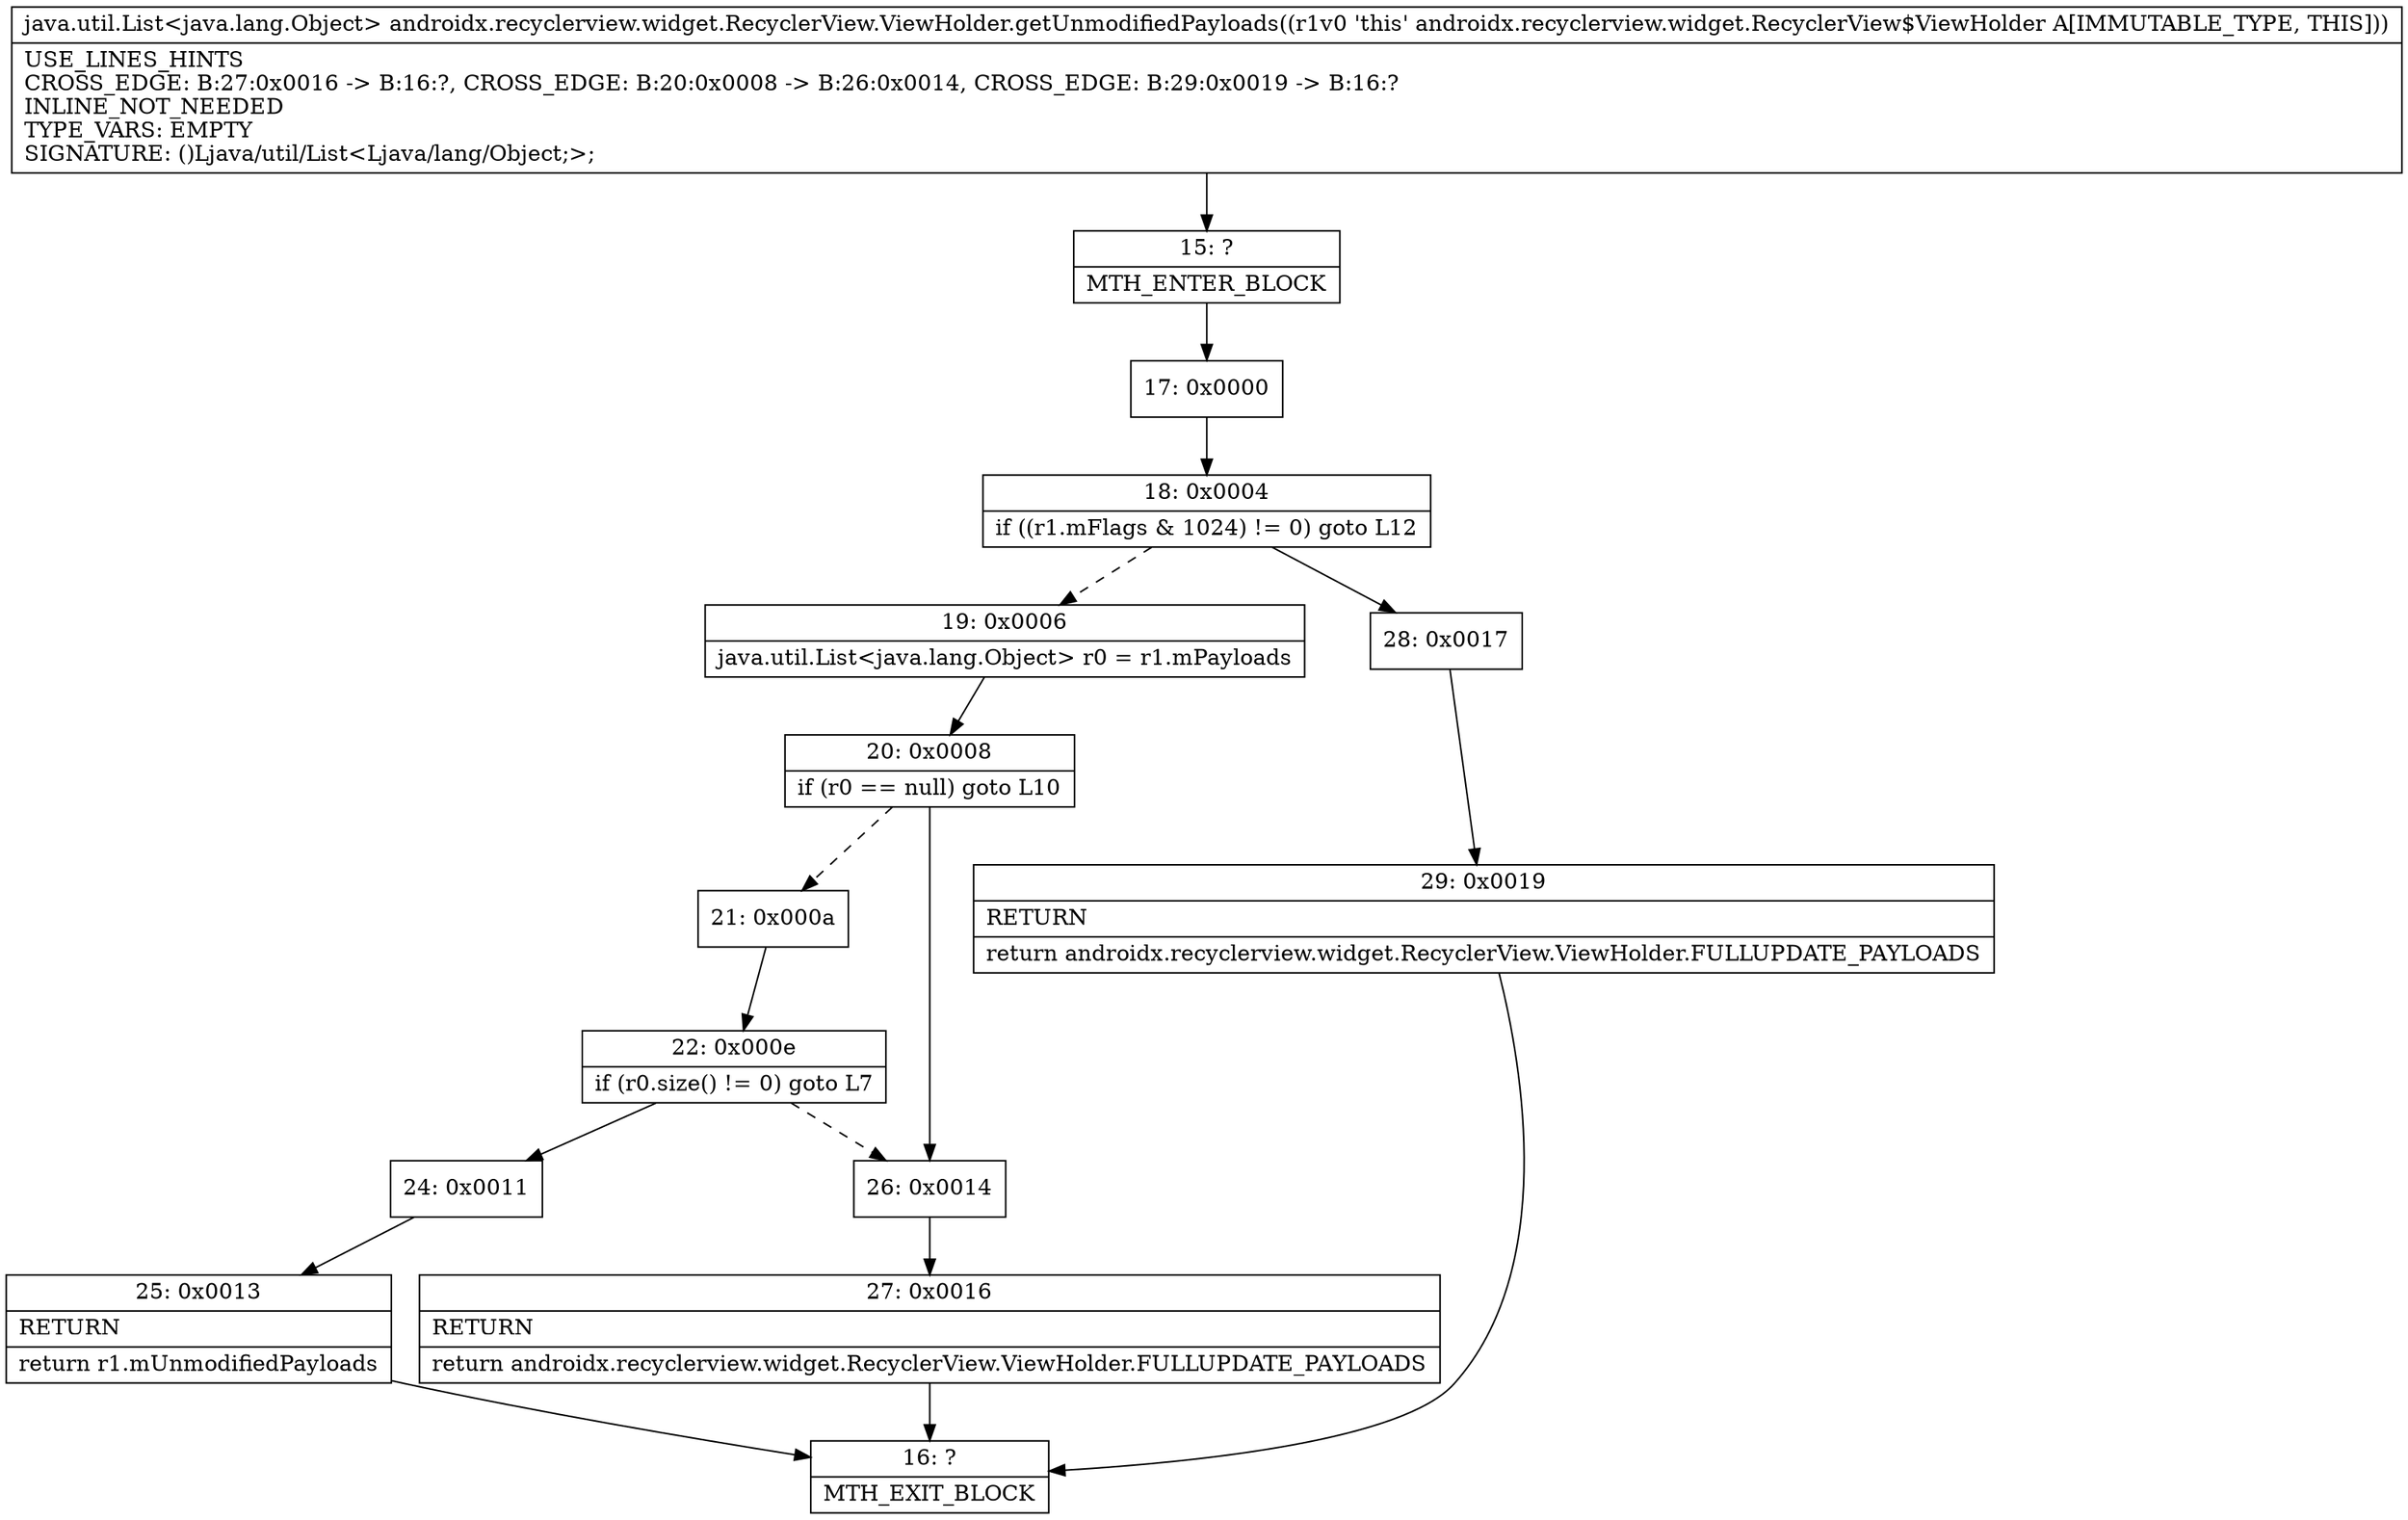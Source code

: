 digraph "CFG forandroidx.recyclerview.widget.RecyclerView.ViewHolder.getUnmodifiedPayloads()Ljava\/util\/List;" {
Node_15 [shape=record,label="{15\:\ ?|MTH_ENTER_BLOCK\l}"];
Node_17 [shape=record,label="{17\:\ 0x0000}"];
Node_18 [shape=record,label="{18\:\ 0x0004|if ((r1.mFlags & 1024) != 0) goto L12\l}"];
Node_19 [shape=record,label="{19\:\ 0x0006|java.util.List\<java.lang.Object\> r0 = r1.mPayloads\l}"];
Node_20 [shape=record,label="{20\:\ 0x0008|if (r0 == null) goto L10\l}"];
Node_21 [shape=record,label="{21\:\ 0x000a}"];
Node_22 [shape=record,label="{22\:\ 0x000e|if (r0.size() != 0) goto L7\l}"];
Node_24 [shape=record,label="{24\:\ 0x0011}"];
Node_25 [shape=record,label="{25\:\ 0x0013|RETURN\l|return r1.mUnmodifiedPayloads\l}"];
Node_16 [shape=record,label="{16\:\ ?|MTH_EXIT_BLOCK\l}"];
Node_26 [shape=record,label="{26\:\ 0x0014}"];
Node_27 [shape=record,label="{27\:\ 0x0016|RETURN\l|return androidx.recyclerview.widget.RecyclerView.ViewHolder.FULLUPDATE_PAYLOADS\l}"];
Node_28 [shape=record,label="{28\:\ 0x0017}"];
Node_29 [shape=record,label="{29\:\ 0x0019|RETURN\l|return androidx.recyclerview.widget.RecyclerView.ViewHolder.FULLUPDATE_PAYLOADS\l}"];
MethodNode[shape=record,label="{java.util.List\<java.lang.Object\> androidx.recyclerview.widget.RecyclerView.ViewHolder.getUnmodifiedPayloads((r1v0 'this' androidx.recyclerview.widget.RecyclerView$ViewHolder A[IMMUTABLE_TYPE, THIS]))  | USE_LINES_HINTS\lCROSS_EDGE: B:27:0x0016 \-\> B:16:?, CROSS_EDGE: B:20:0x0008 \-\> B:26:0x0014, CROSS_EDGE: B:29:0x0019 \-\> B:16:?\lINLINE_NOT_NEEDED\lTYPE_VARS: EMPTY\lSIGNATURE: ()Ljava\/util\/List\<Ljava\/lang\/Object;\>;\l}"];
MethodNode -> Node_15;Node_15 -> Node_17;
Node_17 -> Node_18;
Node_18 -> Node_19[style=dashed];
Node_18 -> Node_28;
Node_19 -> Node_20;
Node_20 -> Node_21[style=dashed];
Node_20 -> Node_26;
Node_21 -> Node_22;
Node_22 -> Node_24;
Node_22 -> Node_26[style=dashed];
Node_24 -> Node_25;
Node_25 -> Node_16;
Node_26 -> Node_27;
Node_27 -> Node_16;
Node_28 -> Node_29;
Node_29 -> Node_16;
}

